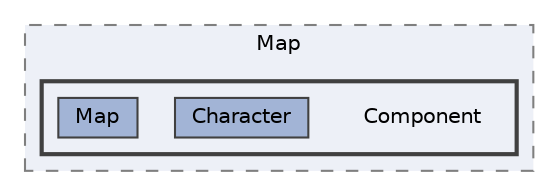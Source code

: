 digraph "C:/Users/むずでょ/Documents/Unity Projects/RMU-1-00-00-Research/Assets/RPGMaker/Codebase/Runtime/Map/Component"
{
 // LATEX_PDF_SIZE
  bgcolor="transparent";
  edge [fontname=Helvetica,fontsize=10,labelfontname=Helvetica,labelfontsize=10];
  node [fontname=Helvetica,fontsize=10,shape=box,height=0.2,width=0.4];
  compound=true
  subgraph clusterdir_bab00a1c1d11957d455b1704e2a64cde {
    graph [ bgcolor="#edf0f7", pencolor="grey50", label="Map", fontname=Helvetica,fontsize=10 style="filled,dashed", URL="dir_bab00a1c1d11957d455b1704e2a64cde.html",tooltip=""]
  subgraph clusterdir_236974a4c31e271d4db64b41be6049be {
    graph [ bgcolor="#edf0f7", pencolor="grey25", label="", fontname=Helvetica,fontsize=10 style="filled,bold", URL="dir_236974a4c31e271d4db64b41be6049be.html",tooltip=""]
    dir_236974a4c31e271d4db64b41be6049be [shape=plaintext, label="Component"];
  dir_1eb471f59518eb394dd3c1437bf41a96 [label="Character", fillcolor="#a2b4d6", color="grey25", style="filled", URL="dir_1eb471f59518eb394dd3c1437bf41a96.html",tooltip=""];
  dir_37e05ebf81e80082e16989a83e50282e [label="Map", fillcolor="#a2b4d6", color="grey25", style="filled", URL="dir_37e05ebf81e80082e16989a83e50282e.html",tooltip=""];
  }
  }
}
